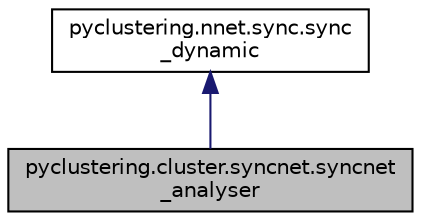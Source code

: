 digraph "pyclustering.cluster.syncnet.syncnet_analyser"
{
 // INTERACTIVE_SVG=YES
  edge [fontname="Helvetica",fontsize="10",labelfontname="Helvetica",labelfontsize="10"];
  node [fontname="Helvetica",fontsize="10",shape=record];
  Node2 [label="pyclustering.cluster.syncnet.syncnet\l_analyser",height=0.2,width=0.4,color="black", fillcolor="grey75", style="filled", fontcolor="black"];
  Node3 -> Node2 [dir="back",color="midnightblue",fontsize="10",style="solid",fontname="Helvetica"];
  Node3 [label="pyclustering.nnet.sync.sync\l_dynamic",height=0.2,width=0.4,color="black", fillcolor="white", style="filled",URL="$dc/d2d/classpyclustering_1_1nnet_1_1sync_1_1sync__dynamic.html",tooltip="Represents output dynamic of Sync. "];
}
